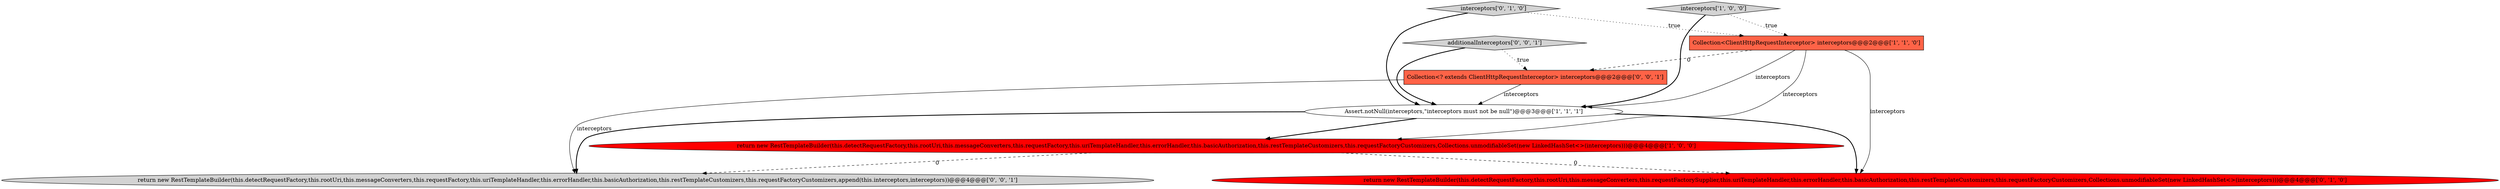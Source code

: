 digraph {
7 [style = filled, label = "Collection<? extends ClientHttpRequestInterceptor> interceptors@@@2@@@['0', '0', '1']", fillcolor = tomato, shape = box image = "AAA0AAABBB3BBB"];
0 [style = filled, label = "Assert.notNull(interceptors,\"interceptors must not be null\")@@@3@@@['1', '1', '1']", fillcolor = white, shape = ellipse image = "AAA0AAABBB1BBB"];
5 [style = filled, label = "return new RestTemplateBuilder(this.detectRequestFactory,this.rootUri,this.messageConverters,this.requestFactorySupplier,this.uriTemplateHandler,this.errorHandler,this.basicAuthorization,this.restTemplateCustomizers,this.requestFactoryCustomizers,Collections.unmodifiableSet(new LinkedHashSet<>(interceptors)))@@@4@@@['0', '1', '0']", fillcolor = red, shape = ellipse image = "AAA1AAABBB2BBB"];
8 [style = filled, label = "return new RestTemplateBuilder(this.detectRequestFactory,this.rootUri,this.messageConverters,this.requestFactory,this.uriTemplateHandler,this.errorHandler,this.basicAuthorization,this.restTemplateCustomizers,this.requestFactoryCustomizers,append(this.interceptors,interceptors))@@@4@@@['0', '0', '1']", fillcolor = lightgray, shape = ellipse image = "AAA0AAABBB3BBB"];
2 [style = filled, label = "return new RestTemplateBuilder(this.detectRequestFactory,this.rootUri,this.messageConverters,this.requestFactory,this.uriTemplateHandler,this.errorHandler,this.basicAuthorization,this.restTemplateCustomizers,this.requestFactoryCustomizers,Collections.unmodifiableSet(new LinkedHashSet<>(interceptors)))@@@4@@@['1', '0', '0']", fillcolor = red, shape = ellipse image = "AAA1AAABBB1BBB"];
1 [style = filled, label = "Collection<ClientHttpRequestInterceptor> interceptors@@@2@@@['1', '1', '0']", fillcolor = tomato, shape = box image = "AAA0AAABBB1BBB"];
4 [style = filled, label = "interceptors['0', '1', '0']", fillcolor = lightgray, shape = diamond image = "AAA0AAABBB2BBB"];
3 [style = filled, label = "interceptors['1', '0', '0']", fillcolor = lightgray, shape = diamond image = "AAA0AAABBB1BBB"];
6 [style = filled, label = "additionalInterceptors['0', '0', '1']", fillcolor = lightgray, shape = diamond image = "AAA0AAABBB3BBB"];
6->7 [style = dotted, label="true"];
2->5 [style = dashed, label="0"];
0->2 [style = bold, label=""];
6->0 [style = bold, label=""];
1->5 [style = solid, label="interceptors"];
1->7 [style = dashed, label="0"];
1->0 [style = solid, label="interceptors"];
7->8 [style = solid, label="interceptors"];
4->1 [style = dotted, label="true"];
3->1 [style = dotted, label="true"];
2->8 [style = dashed, label="0"];
0->5 [style = bold, label=""];
3->0 [style = bold, label=""];
4->0 [style = bold, label=""];
7->0 [style = solid, label="interceptors"];
1->2 [style = solid, label="interceptors"];
0->8 [style = bold, label=""];
}

